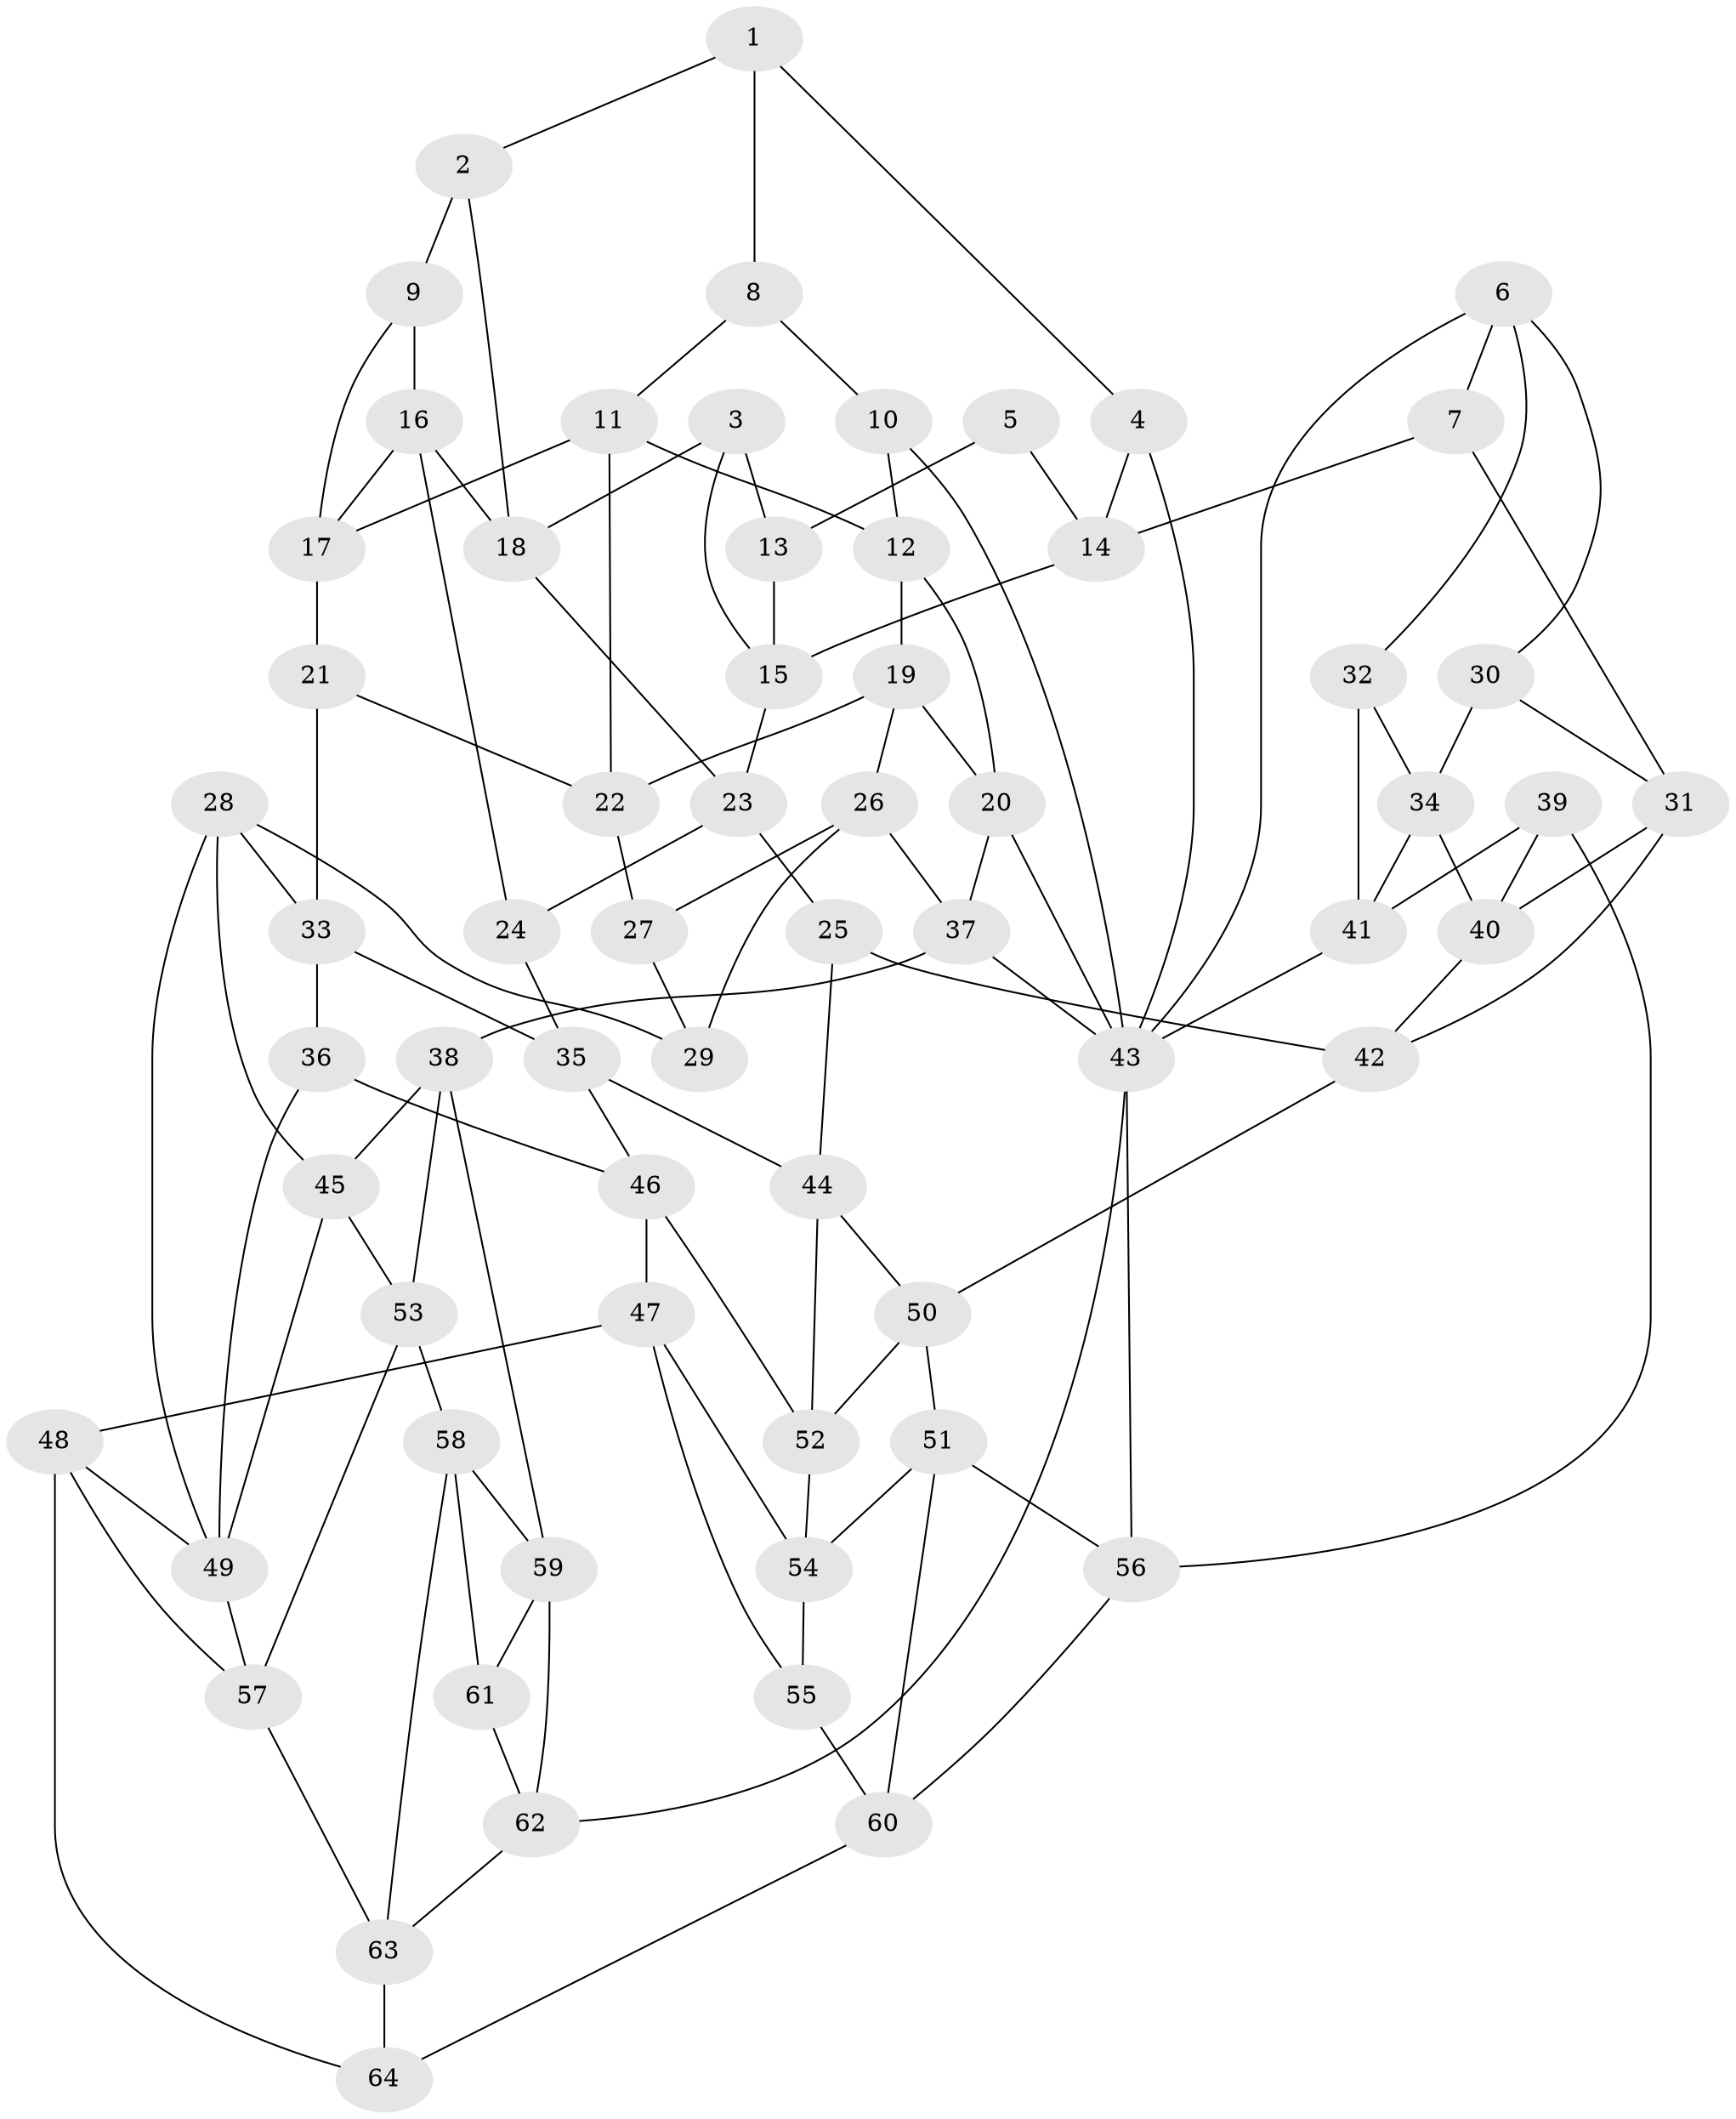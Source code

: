 // original degree distribution, {3: 0.0234375, 5: 0.4921875, 4: 0.2421875, 6: 0.2421875}
// Generated by graph-tools (version 1.1) at 2025/51/03/09/25 03:51:03]
// undirected, 64 vertices, 119 edges
graph export_dot {
graph [start="1"]
  node [color=gray90,style=filled];
  1;
  2;
  3;
  4;
  5;
  6;
  7;
  8;
  9;
  10;
  11;
  12;
  13;
  14;
  15;
  16;
  17;
  18;
  19;
  20;
  21;
  22;
  23;
  24;
  25;
  26;
  27;
  28;
  29;
  30;
  31;
  32;
  33;
  34;
  35;
  36;
  37;
  38;
  39;
  40;
  41;
  42;
  43;
  44;
  45;
  46;
  47;
  48;
  49;
  50;
  51;
  52;
  53;
  54;
  55;
  56;
  57;
  58;
  59;
  60;
  61;
  62;
  63;
  64;
  1 -- 2 [weight=1.0];
  1 -- 4 [weight=1.0];
  1 -- 8 [weight=1.0];
  2 -- 9 [weight=2.0];
  2 -- 18 [weight=1.0];
  3 -- 13 [weight=1.0];
  3 -- 15 [weight=1.0];
  3 -- 18 [weight=1.0];
  4 -- 14 [weight=1.0];
  4 -- 43 [weight=1.0];
  5 -- 13 [weight=1.0];
  5 -- 14 [weight=1.0];
  6 -- 7 [weight=1.0];
  6 -- 30 [weight=1.0];
  6 -- 32 [weight=1.0];
  6 -- 43 [weight=1.0];
  7 -- 14 [weight=1.0];
  7 -- 31 [weight=1.0];
  8 -- 10 [weight=1.0];
  8 -- 11 [weight=1.0];
  9 -- 16 [weight=1.0];
  9 -- 17 [weight=1.0];
  10 -- 12 [weight=1.0];
  10 -- 43 [weight=1.0];
  11 -- 12 [weight=1.0];
  11 -- 17 [weight=1.0];
  11 -- 22 [weight=1.0];
  12 -- 19 [weight=1.0];
  12 -- 20 [weight=1.0];
  13 -- 15 [weight=1.0];
  14 -- 15 [weight=1.0];
  15 -- 23 [weight=1.0];
  16 -- 17 [weight=1.0];
  16 -- 18 [weight=1.0];
  16 -- 24 [weight=1.0];
  17 -- 21 [weight=1.0];
  18 -- 23 [weight=1.0];
  19 -- 20 [weight=1.0];
  19 -- 22 [weight=1.0];
  19 -- 26 [weight=1.0];
  20 -- 37 [weight=1.0];
  20 -- 43 [weight=1.0];
  21 -- 22 [weight=1.0];
  21 -- 33 [weight=1.0];
  22 -- 27 [weight=1.0];
  23 -- 24 [weight=1.0];
  23 -- 25 [weight=1.0];
  24 -- 35 [weight=1.0];
  25 -- 42 [weight=1.0];
  25 -- 44 [weight=1.0];
  26 -- 27 [weight=1.0];
  26 -- 29 [weight=1.0];
  26 -- 37 [weight=1.0];
  27 -- 29 [weight=2.0];
  28 -- 29 [weight=1.0];
  28 -- 33 [weight=1.0];
  28 -- 45 [weight=1.0];
  28 -- 49 [weight=1.0];
  30 -- 31 [weight=1.0];
  30 -- 34 [weight=1.0];
  31 -- 40 [weight=1.0];
  31 -- 42 [weight=1.0];
  32 -- 34 [weight=1.0];
  32 -- 41 [weight=1.0];
  33 -- 35 [weight=1.0];
  33 -- 36 [weight=1.0];
  34 -- 40 [weight=1.0];
  34 -- 41 [weight=1.0];
  35 -- 44 [weight=1.0];
  35 -- 46 [weight=1.0];
  36 -- 46 [weight=1.0];
  36 -- 49 [weight=1.0];
  37 -- 38 [weight=1.0];
  37 -- 43 [weight=1.0];
  38 -- 45 [weight=1.0];
  38 -- 53 [weight=1.0];
  38 -- 59 [weight=1.0];
  39 -- 40 [weight=1.0];
  39 -- 41 [weight=1.0];
  39 -- 56 [weight=1.0];
  40 -- 42 [weight=1.0];
  41 -- 43 [weight=1.0];
  42 -- 50 [weight=1.0];
  43 -- 56 [weight=1.0];
  43 -- 62 [weight=1.0];
  44 -- 50 [weight=1.0];
  44 -- 52 [weight=1.0];
  45 -- 49 [weight=1.0];
  45 -- 53 [weight=1.0];
  46 -- 47 [weight=1.0];
  46 -- 52 [weight=1.0];
  47 -- 48 [weight=1.0];
  47 -- 54 [weight=1.0];
  47 -- 55 [weight=1.0];
  48 -- 49 [weight=1.0];
  48 -- 57 [weight=1.0];
  48 -- 64 [weight=1.0];
  49 -- 57 [weight=1.0];
  50 -- 51 [weight=1.0];
  50 -- 52 [weight=1.0];
  51 -- 54 [weight=1.0];
  51 -- 56 [weight=1.0];
  51 -- 60 [weight=1.0];
  52 -- 54 [weight=1.0];
  53 -- 57 [weight=1.0];
  53 -- 58 [weight=1.0];
  54 -- 55 [weight=1.0];
  55 -- 60 [weight=1.0];
  56 -- 60 [weight=1.0];
  57 -- 63 [weight=1.0];
  58 -- 59 [weight=1.0];
  58 -- 61 [weight=1.0];
  58 -- 63 [weight=1.0];
  59 -- 61 [weight=1.0];
  59 -- 62 [weight=1.0];
  60 -- 64 [weight=1.0];
  61 -- 62 [weight=1.0];
  62 -- 63 [weight=1.0];
  63 -- 64 [weight=1.0];
}
